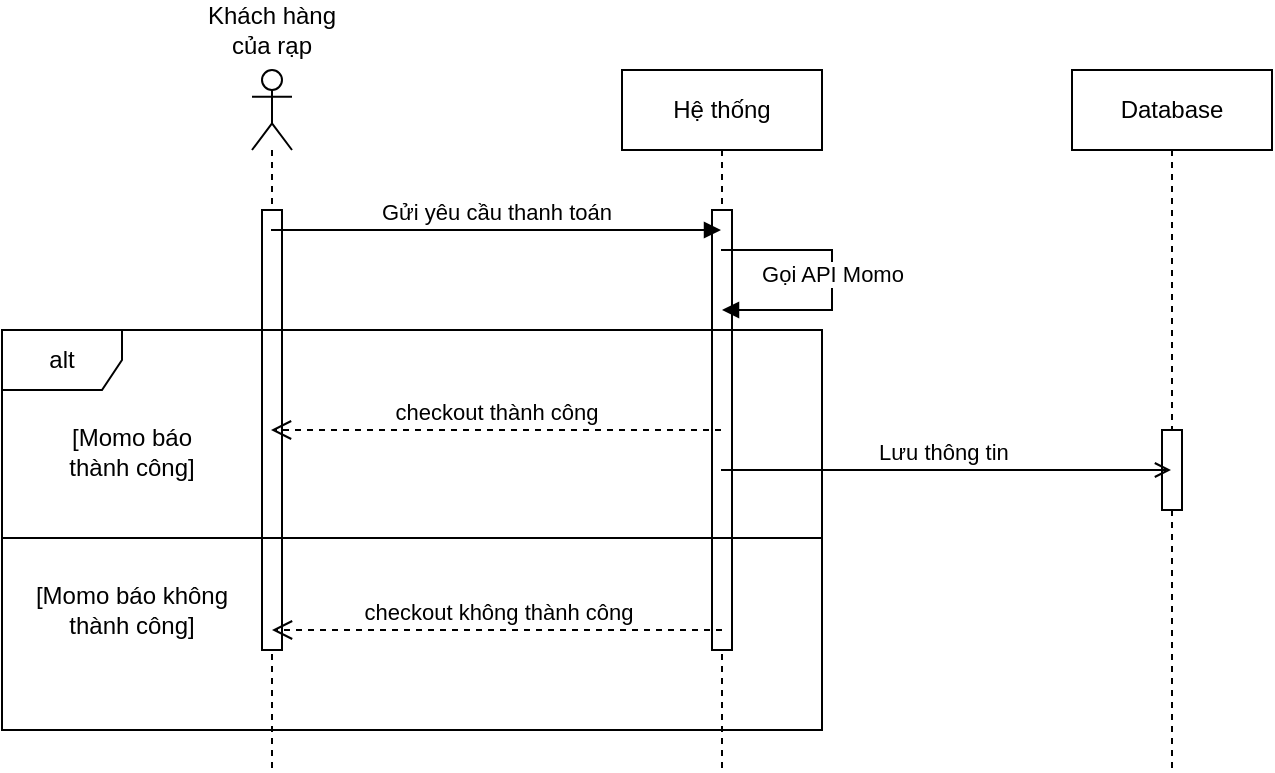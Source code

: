 <mxfile version="13.7.9" type="device"><diagram id="PfbArisPY-YpvNoP2OnN" name="Page-1"><mxGraphModel dx="786" dy="534" grid="1" gridSize="10" guides="1" tooltips="1" connect="1" arrows="1" fold="1" page="1" pageScale="1" pageWidth="850" pageHeight="1100" math="0" shadow="0"><root><mxCell id="0"/><mxCell id="1" parent="0"/><mxCell id="Tb7vl3lsIZW_g4UYziJH-3" value="Hệ thống" style="shape=umlLifeline;perimeter=lifelinePerimeter;whiteSpace=wrap;html=1;container=1;collapsible=0;recursiveResize=0;outlineConnect=0;" parent="1" vertex="1"><mxGeometry x="485" y="80" width="100" height="350" as="geometry"/></mxCell><mxCell id="Tb7vl3lsIZW_g4UYziJH-16" value="" style="html=1;points=[];perimeter=orthogonalPerimeter;" parent="1" vertex="1"><mxGeometry x="530" y="150" width="10" height="220" as="geometry"/></mxCell><mxCell id="Tb7vl3lsIZW_g4UYziJH-1" value="" style="shape=umlLifeline;participant=umlActor;perimeter=lifelinePerimeter;whiteSpace=wrap;html=1;container=1;collapsible=0;recursiveResize=0;verticalAlign=top;spacingTop=36;outlineConnect=0;" parent="1" vertex="1"><mxGeometry x="300" y="80" width="20" height="350" as="geometry"/></mxCell><mxCell id="Tb7vl3lsIZW_g4UYziJH-15" value="" style="html=1;points=[];perimeter=orthogonalPerimeter;" parent="Tb7vl3lsIZW_g4UYziJH-1" vertex="1"><mxGeometry x="5" y="70" width="10" height="220" as="geometry"/></mxCell><mxCell id="Tb7vl3lsIZW_g4UYziJH-2" value="Database" style="shape=umlLifeline;perimeter=lifelinePerimeter;whiteSpace=wrap;html=1;container=1;collapsible=0;recursiveResize=0;outlineConnect=0;" parent="1" vertex="1"><mxGeometry x="710" y="80" width="100" height="350" as="geometry"/></mxCell><mxCell id="Tb7vl3lsIZW_g4UYziJH-17" value="" style="html=1;points=[];perimeter=orthogonalPerimeter;" parent="Tb7vl3lsIZW_g4UYziJH-2" vertex="1"><mxGeometry x="45" y="180" width="10" height="40" as="geometry"/></mxCell><mxCell id="Tb7vl3lsIZW_g4UYziJH-4" value="Khách hàng của rạp" style="text;html=1;strokeColor=none;fillColor=none;align=center;verticalAlign=middle;whiteSpace=wrap;rounded=0;" parent="1" vertex="1"><mxGeometry x="270" y="50" width="80" height="20" as="geometry"/></mxCell><mxCell id="Tb7vl3lsIZW_g4UYziJH-5" value="Gửi yêu cầu thanh toán" style="html=1;verticalAlign=bottom;endArrow=block;" parent="1" edge="1"><mxGeometry width="80" relative="1" as="geometry"><mxPoint x="309.5" y="160" as="sourcePoint"/><mxPoint x="534.5" y="160" as="targetPoint"/></mxGeometry></mxCell><mxCell id="Tb7vl3lsIZW_g4UYziJH-6" value="Gọi API Momo" style="html=1;verticalAlign=bottom;endArrow=block;rounded=0;" parent="1" target="Tb7vl3lsIZW_g4UYziJH-3" edge="1"><mxGeometry x="0.071" width="80" relative="1" as="geometry"><mxPoint x="534.5" y="170" as="sourcePoint"/><mxPoint x="534.5" y="190" as="targetPoint"/><Array as="points"><mxPoint x="590" y="170"/><mxPoint x="590" y="200"/></Array><mxPoint y="1" as="offset"/></mxGeometry></mxCell><mxCell id="Tb7vl3lsIZW_g4UYziJH-7" value="alt" style="shape=umlFrame;whiteSpace=wrap;html=1;" parent="1" vertex="1"><mxGeometry x="175" y="210" width="410" height="200" as="geometry"/></mxCell><mxCell id="Tb7vl3lsIZW_g4UYziJH-8" value="" style="line;strokeWidth=1;fillColor=none;align=left;verticalAlign=middle;spacingTop=-1;spacingLeft=3;spacingRight=3;rotatable=0;labelPosition=right;points=[];portConstraint=eastwest;" parent="1" vertex="1"><mxGeometry x="175" y="310" width="410" height="8" as="geometry"/></mxCell><mxCell id="Tb7vl3lsIZW_g4UYziJH-9" value="checkout thành công" style="html=1;verticalAlign=bottom;endArrow=open;dashed=1;endSize=8;" parent="1" edge="1"><mxGeometry relative="1" as="geometry"><mxPoint x="534.5" y="260" as="sourcePoint"/><mxPoint x="309.5" y="260" as="targetPoint"/></mxGeometry></mxCell><mxCell id="Tb7vl3lsIZW_g4UYziJH-10" value="Lưu thông tin&amp;nbsp;" style="html=1;verticalAlign=bottom;endArrow=open;endFill=0;" parent="1" edge="1"><mxGeometry width="80" relative="1" as="geometry"><mxPoint x="534.5" y="280" as="sourcePoint"/><mxPoint x="759.5" y="280" as="targetPoint"/></mxGeometry></mxCell><mxCell id="Tb7vl3lsIZW_g4UYziJH-11" value="checkout không thành công" style="html=1;verticalAlign=bottom;endArrow=open;dashed=1;endSize=8;" parent="1" edge="1"><mxGeometry relative="1" as="geometry"><mxPoint x="535" y="360" as="sourcePoint"/><mxPoint x="310" y="360" as="targetPoint"/></mxGeometry></mxCell><mxCell id="Tb7vl3lsIZW_g4UYziJH-13" value="[Momo báo thành công]" style="text;html=1;strokeColor=none;fillColor=none;align=center;verticalAlign=middle;whiteSpace=wrap;rounded=0;" parent="1" vertex="1"><mxGeometry x="200" y="261" width="80" height="20" as="geometry"/></mxCell><mxCell id="Tb7vl3lsIZW_g4UYziJH-14" value="[Momo báo không thành công]" style="text;html=1;strokeColor=none;fillColor=none;align=center;verticalAlign=middle;whiteSpace=wrap;rounded=0;" parent="1" vertex="1"><mxGeometry x="190" y="340" width="100" height="20" as="geometry"/></mxCell></root></mxGraphModel></diagram></mxfile>